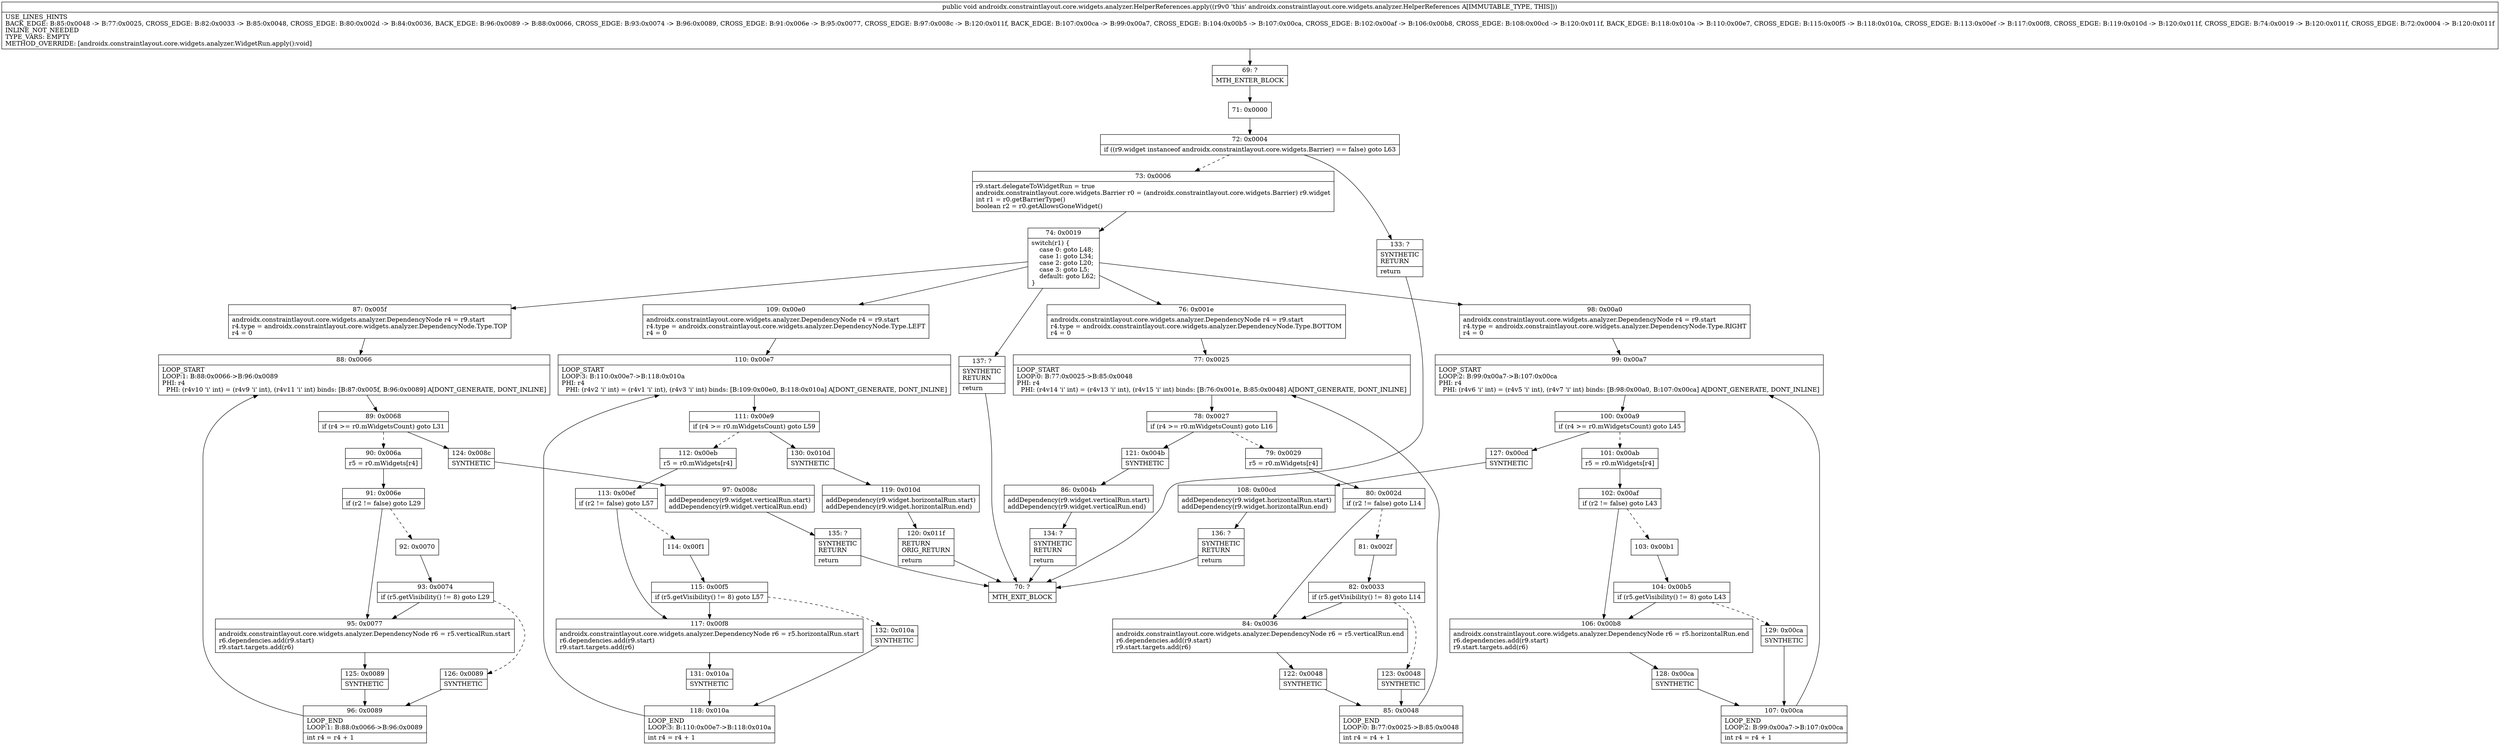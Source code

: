 digraph "CFG forandroidx.constraintlayout.core.widgets.analyzer.HelperReferences.apply()V" {
Node_69 [shape=record,label="{69\:\ ?|MTH_ENTER_BLOCK\l}"];
Node_71 [shape=record,label="{71\:\ 0x0000}"];
Node_72 [shape=record,label="{72\:\ 0x0004|if ((r9.widget instanceof androidx.constraintlayout.core.widgets.Barrier) == false) goto L63\l}"];
Node_73 [shape=record,label="{73\:\ 0x0006|r9.start.delegateToWidgetRun = true\landroidx.constraintlayout.core.widgets.Barrier r0 = (androidx.constraintlayout.core.widgets.Barrier) r9.widget\lint r1 = r0.getBarrierType()\lboolean r2 = r0.getAllowsGoneWidget()\l}"];
Node_74 [shape=record,label="{74\:\ 0x0019|switch(r1) \{\l    case 0: goto L48;\l    case 1: goto L34;\l    case 2: goto L20;\l    case 3: goto L5;\l    default: goto L62;\l\}\l}"];
Node_76 [shape=record,label="{76\:\ 0x001e|androidx.constraintlayout.core.widgets.analyzer.DependencyNode r4 = r9.start\lr4.type = androidx.constraintlayout.core.widgets.analyzer.DependencyNode.Type.BOTTOM\lr4 = 0\l}"];
Node_77 [shape=record,label="{77\:\ 0x0025|LOOP_START\lLOOP:0: B:77:0x0025\-\>B:85:0x0048\lPHI: r4 \l  PHI: (r4v14 'i' int) = (r4v13 'i' int), (r4v15 'i' int) binds: [B:76:0x001e, B:85:0x0048] A[DONT_GENERATE, DONT_INLINE]\l}"];
Node_78 [shape=record,label="{78\:\ 0x0027|if (r4 \>= r0.mWidgetsCount) goto L16\l}"];
Node_79 [shape=record,label="{79\:\ 0x0029|r5 = r0.mWidgets[r4]\l}"];
Node_80 [shape=record,label="{80\:\ 0x002d|if (r2 != false) goto L14\l}"];
Node_81 [shape=record,label="{81\:\ 0x002f}"];
Node_82 [shape=record,label="{82\:\ 0x0033|if (r5.getVisibility() != 8) goto L14\l}"];
Node_123 [shape=record,label="{123\:\ 0x0048|SYNTHETIC\l}"];
Node_85 [shape=record,label="{85\:\ 0x0048|LOOP_END\lLOOP:0: B:77:0x0025\-\>B:85:0x0048\l|int r4 = r4 + 1\l}"];
Node_84 [shape=record,label="{84\:\ 0x0036|androidx.constraintlayout.core.widgets.analyzer.DependencyNode r6 = r5.verticalRun.end\lr6.dependencies.add(r9.start)\lr9.start.targets.add(r6)\l}"];
Node_122 [shape=record,label="{122\:\ 0x0048|SYNTHETIC\l}"];
Node_121 [shape=record,label="{121\:\ 0x004b|SYNTHETIC\l}"];
Node_86 [shape=record,label="{86\:\ 0x004b|addDependency(r9.widget.verticalRun.start)\laddDependency(r9.widget.verticalRun.end)\l}"];
Node_134 [shape=record,label="{134\:\ ?|SYNTHETIC\lRETURN\l|return\l}"];
Node_70 [shape=record,label="{70\:\ ?|MTH_EXIT_BLOCK\l}"];
Node_87 [shape=record,label="{87\:\ 0x005f|androidx.constraintlayout.core.widgets.analyzer.DependencyNode r4 = r9.start\lr4.type = androidx.constraintlayout.core.widgets.analyzer.DependencyNode.Type.TOP\lr4 = 0\l}"];
Node_88 [shape=record,label="{88\:\ 0x0066|LOOP_START\lLOOP:1: B:88:0x0066\-\>B:96:0x0089\lPHI: r4 \l  PHI: (r4v10 'i' int) = (r4v9 'i' int), (r4v11 'i' int) binds: [B:87:0x005f, B:96:0x0089] A[DONT_GENERATE, DONT_INLINE]\l}"];
Node_89 [shape=record,label="{89\:\ 0x0068|if (r4 \>= r0.mWidgetsCount) goto L31\l}"];
Node_90 [shape=record,label="{90\:\ 0x006a|r5 = r0.mWidgets[r4]\l}"];
Node_91 [shape=record,label="{91\:\ 0x006e|if (r2 != false) goto L29\l}"];
Node_92 [shape=record,label="{92\:\ 0x0070}"];
Node_93 [shape=record,label="{93\:\ 0x0074|if (r5.getVisibility() != 8) goto L29\l}"];
Node_126 [shape=record,label="{126\:\ 0x0089|SYNTHETIC\l}"];
Node_96 [shape=record,label="{96\:\ 0x0089|LOOP_END\lLOOP:1: B:88:0x0066\-\>B:96:0x0089\l|int r4 = r4 + 1\l}"];
Node_95 [shape=record,label="{95\:\ 0x0077|androidx.constraintlayout.core.widgets.analyzer.DependencyNode r6 = r5.verticalRun.start\lr6.dependencies.add(r9.start)\lr9.start.targets.add(r6)\l}"];
Node_125 [shape=record,label="{125\:\ 0x0089|SYNTHETIC\l}"];
Node_124 [shape=record,label="{124\:\ 0x008c|SYNTHETIC\l}"];
Node_97 [shape=record,label="{97\:\ 0x008c|addDependency(r9.widget.verticalRun.start)\laddDependency(r9.widget.verticalRun.end)\l}"];
Node_135 [shape=record,label="{135\:\ ?|SYNTHETIC\lRETURN\l|return\l}"];
Node_98 [shape=record,label="{98\:\ 0x00a0|androidx.constraintlayout.core.widgets.analyzer.DependencyNode r4 = r9.start\lr4.type = androidx.constraintlayout.core.widgets.analyzer.DependencyNode.Type.RIGHT\lr4 = 0\l}"];
Node_99 [shape=record,label="{99\:\ 0x00a7|LOOP_START\lLOOP:2: B:99:0x00a7\-\>B:107:0x00ca\lPHI: r4 \l  PHI: (r4v6 'i' int) = (r4v5 'i' int), (r4v7 'i' int) binds: [B:98:0x00a0, B:107:0x00ca] A[DONT_GENERATE, DONT_INLINE]\l}"];
Node_100 [shape=record,label="{100\:\ 0x00a9|if (r4 \>= r0.mWidgetsCount) goto L45\l}"];
Node_101 [shape=record,label="{101\:\ 0x00ab|r5 = r0.mWidgets[r4]\l}"];
Node_102 [shape=record,label="{102\:\ 0x00af|if (r2 != false) goto L43\l}"];
Node_103 [shape=record,label="{103\:\ 0x00b1}"];
Node_104 [shape=record,label="{104\:\ 0x00b5|if (r5.getVisibility() != 8) goto L43\l}"];
Node_129 [shape=record,label="{129\:\ 0x00ca|SYNTHETIC\l}"];
Node_107 [shape=record,label="{107\:\ 0x00ca|LOOP_END\lLOOP:2: B:99:0x00a7\-\>B:107:0x00ca\l|int r4 = r4 + 1\l}"];
Node_106 [shape=record,label="{106\:\ 0x00b8|androidx.constraintlayout.core.widgets.analyzer.DependencyNode r6 = r5.horizontalRun.end\lr6.dependencies.add(r9.start)\lr9.start.targets.add(r6)\l}"];
Node_128 [shape=record,label="{128\:\ 0x00ca|SYNTHETIC\l}"];
Node_127 [shape=record,label="{127\:\ 0x00cd|SYNTHETIC\l}"];
Node_108 [shape=record,label="{108\:\ 0x00cd|addDependency(r9.widget.horizontalRun.start)\laddDependency(r9.widget.horizontalRun.end)\l}"];
Node_136 [shape=record,label="{136\:\ ?|SYNTHETIC\lRETURN\l|return\l}"];
Node_109 [shape=record,label="{109\:\ 0x00e0|androidx.constraintlayout.core.widgets.analyzer.DependencyNode r4 = r9.start\lr4.type = androidx.constraintlayout.core.widgets.analyzer.DependencyNode.Type.LEFT\lr4 = 0\l}"];
Node_110 [shape=record,label="{110\:\ 0x00e7|LOOP_START\lLOOP:3: B:110:0x00e7\-\>B:118:0x010a\lPHI: r4 \l  PHI: (r4v2 'i' int) = (r4v1 'i' int), (r4v3 'i' int) binds: [B:109:0x00e0, B:118:0x010a] A[DONT_GENERATE, DONT_INLINE]\l}"];
Node_111 [shape=record,label="{111\:\ 0x00e9|if (r4 \>= r0.mWidgetsCount) goto L59\l}"];
Node_112 [shape=record,label="{112\:\ 0x00eb|r5 = r0.mWidgets[r4]\l}"];
Node_113 [shape=record,label="{113\:\ 0x00ef|if (r2 != false) goto L57\l}"];
Node_114 [shape=record,label="{114\:\ 0x00f1}"];
Node_115 [shape=record,label="{115\:\ 0x00f5|if (r5.getVisibility() != 8) goto L57\l}"];
Node_132 [shape=record,label="{132\:\ 0x010a|SYNTHETIC\l}"];
Node_118 [shape=record,label="{118\:\ 0x010a|LOOP_END\lLOOP:3: B:110:0x00e7\-\>B:118:0x010a\l|int r4 = r4 + 1\l}"];
Node_117 [shape=record,label="{117\:\ 0x00f8|androidx.constraintlayout.core.widgets.analyzer.DependencyNode r6 = r5.horizontalRun.start\lr6.dependencies.add(r9.start)\lr9.start.targets.add(r6)\l}"];
Node_131 [shape=record,label="{131\:\ 0x010a|SYNTHETIC\l}"];
Node_130 [shape=record,label="{130\:\ 0x010d|SYNTHETIC\l}"];
Node_119 [shape=record,label="{119\:\ 0x010d|addDependency(r9.widget.horizontalRun.start)\laddDependency(r9.widget.horizontalRun.end)\l}"];
Node_120 [shape=record,label="{120\:\ 0x011f|RETURN\lORIG_RETURN\l|return\l}"];
Node_137 [shape=record,label="{137\:\ ?|SYNTHETIC\lRETURN\l|return\l}"];
Node_133 [shape=record,label="{133\:\ ?|SYNTHETIC\lRETURN\l|return\l}"];
MethodNode[shape=record,label="{public void androidx.constraintlayout.core.widgets.analyzer.HelperReferences.apply((r9v0 'this' androidx.constraintlayout.core.widgets.analyzer.HelperReferences A[IMMUTABLE_TYPE, THIS]))  | USE_LINES_HINTS\lBACK_EDGE: B:85:0x0048 \-\> B:77:0x0025, CROSS_EDGE: B:82:0x0033 \-\> B:85:0x0048, CROSS_EDGE: B:80:0x002d \-\> B:84:0x0036, BACK_EDGE: B:96:0x0089 \-\> B:88:0x0066, CROSS_EDGE: B:93:0x0074 \-\> B:96:0x0089, CROSS_EDGE: B:91:0x006e \-\> B:95:0x0077, CROSS_EDGE: B:97:0x008c \-\> B:120:0x011f, BACK_EDGE: B:107:0x00ca \-\> B:99:0x00a7, CROSS_EDGE: B:104:0x00b5 \-\> B:107:0x00ca, CROSS_EDGE: B:102:0x00af \-\> B:106:0x00b8, CROSS_EDGE: B:108:0x00cd \-\> B:120:0x011f, BACK_EDGE: B:118:0x010a \-\> B:110:0x00e7, CROSS_EDGE: B:115:0x00f5 \-\> B:118:0x010a, CROSS_EDGE: B:113:0x00ef \-\> B:117:0x00f8, CROSS_EDGE: B:119:0x010d \-\> B:120:0x011f, CROSS_EDGE: B:74:0x0019 \-\> B:120:0x011f, CROSS_EDGE: B:72:0x0004 \-\> B:120:0x011f\lINLINE_NOT_NEEDED\lTYPE_VARS: EMPTY\lMETHOD_OVERRIDE: [androidx.constraintlayout.core.widgets.analyzer.WidgetRun.apply():void]\l}"];
MethodNode -> Node_69;Node_69 -> Node_71;
Node_71 -> Node_72;
Node_72 -> Node_73[style=dashed];
Node_72 -> Node_133;
Node_73 -> Node_74;
Node_74 -> Node_76;
Node_74 -> Node_87;
Node_74 -> Node_98;
Node_74 -> Node_109;
Node_74 -> Node_137;
Node_76 -> Node_77;
Node_77 -> Node_78;
Node_78 -> Node_79[style=dashed];
Node_78 -> Node_121;
Node_79 -> Node_80;
Node_80 -> Node_81[style=dashed];
Node_80 -> Node_84;
Node_81 -> Node_82;
Node_82 -> Node_84;
Node_82 -> Node_123[style=dashed];
Node_123 -> Node_85;
Node_85 -> Node_77;
Node_84 -> Node_122;
Node_122 -> Node_85;
Node_121 -> Node_86;
Node_86 -> Node_134;
Node_134 -> Node_70;
Node_87 -> Node_88;
Node_88 -> Node_89;
Node_89 -> Node_90[style=dashed];
Node_89 -> Node_124;
Node_90 -> Node_91;
Node_91 -> Node_92[style=dashed];
Node_91 -> Node_95;
Node_92 -> Node_93;
Node_93 -> Node_95;
Node_93 -> Node_126[style=dashed];
Node_126 -> Node_96;
Node_96 -> Node_88;
Node_95 -> Node_125;
Node_125 -> Node_96;
Node_124 -> Node_97;
Node_97 -> Node_135;
Node_135 -> Node_70;
Node_98 -> Node_99;
Node_99 -> Node_100;
Node_100 -> Node_101[style=dashed];
Node_100 -> Node_127;
Node_101 -> Node_102;
Node_102 -> Node_103[style=dashed];
Node_102 -> Node_106;
Node_103 -> Node_104;
Node_104 -> Node_106;
Node_104 -> Node_129[style=dashed];
Node_129 -> Node_107;
Node_107 -> Node_99;
Node_106 -> Node_128;
Node_128 -> Node_107;
Node_127 -> Node_108;
Node_108 -> Node_136;
Node_136 -> Node_70;
Node_109 -> Node_110;
Node_110 -> Node_111;
Node_111 -> Node_112[style=dashed];
Node_111 -> Node_130;
Node_112 -> Node_113;
Node_113 -> Node_114[style=dashed];
Node_113 -> Node_117;
Node_114 -> Node_115;
Node_115 -> Node_117;
Node_115 -> Node_132[style=dashed];
Node_132 -> Node_118;
Node_118 -> Node_110;
Node_117 -> Node_131;
Node_131 -> Node_118;
Node_130 -> Node_119;
Node_119 -> Node_120;
Node_120 -> Node_70;
Node_137 -> Node_70;
Node_133 -> Node_70;
}

